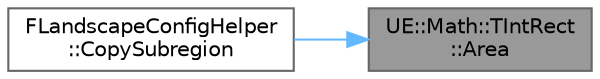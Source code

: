 digraph "UE::Math::TIntRect::Area"
{
 // INTERACTIVE_SVG=YES
 // LATEX_PDF_SIZE
  bgcolor="transparent";
  edge [fontname=Helvetica,fontsize=10,labelfontname=Helvetica,labelfontsize=10];
  node [fontname=Helvetica,fontsize=10,shape=box,height=0.2,width=0.4];
  rankdir="RL";
  Node1 [id="Node000001",label="UE::Math::TIntRect\l::Area",height=0.2,width=0.4,color="gray40", fillcolor="grey60", style="filled", fontcolor="black",tooltip="Calculates the area of this rectangle."];
  Node1 -> Node2 [id="edge1_Node000001_Node000002",dir="back",color="steelblue1",style="solid",tooltip=" "];
  Node2 [id="Node000002",label="FLandscapeConfigHelper\l::CopySubregion",height=0.2,width=0.4,color="grey40", fillcolor="white", style="filled",URL="$d5/d57/classFLandscapeConfigHelper.html#a6ebcf588626590f136510166ba7e575a",tooltip=" "];
}
